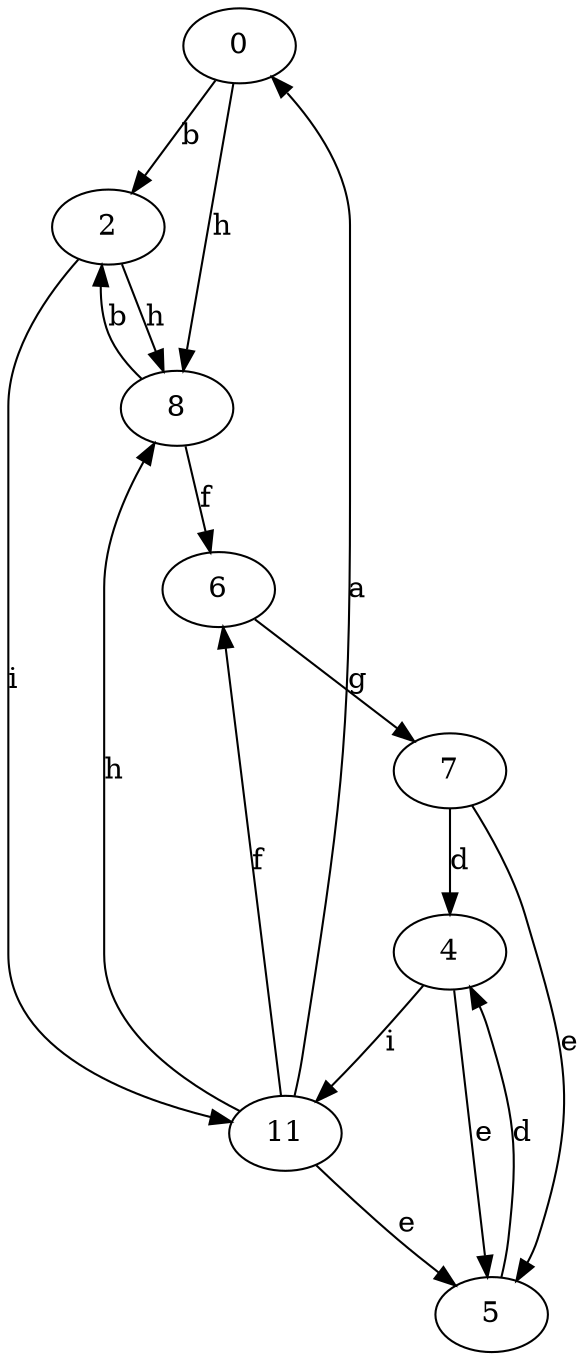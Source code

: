 strict digraph  {
0;
2;
4;
5;
6;
7;
8;
11;
0 -> 2  [label=b];
0 -> 8  [label=h];
2 -> 8  [label=h];
2 -> 11  [label=i];
4 -> 5  [label=e];
4 -> 11  [label=i];
5 -> 4  [label=d];
6 -> 7  [label=g];
7 -> 4  [label=d];
7 -> 5  [label=e];
8 -> 2  [label=b];
8 -> 6  [label=f];
11 -> 0  [label=a];
11 -> 5  [label=e];
11 -> 6  [label=f];
11 -> 8  [label=h];
}
